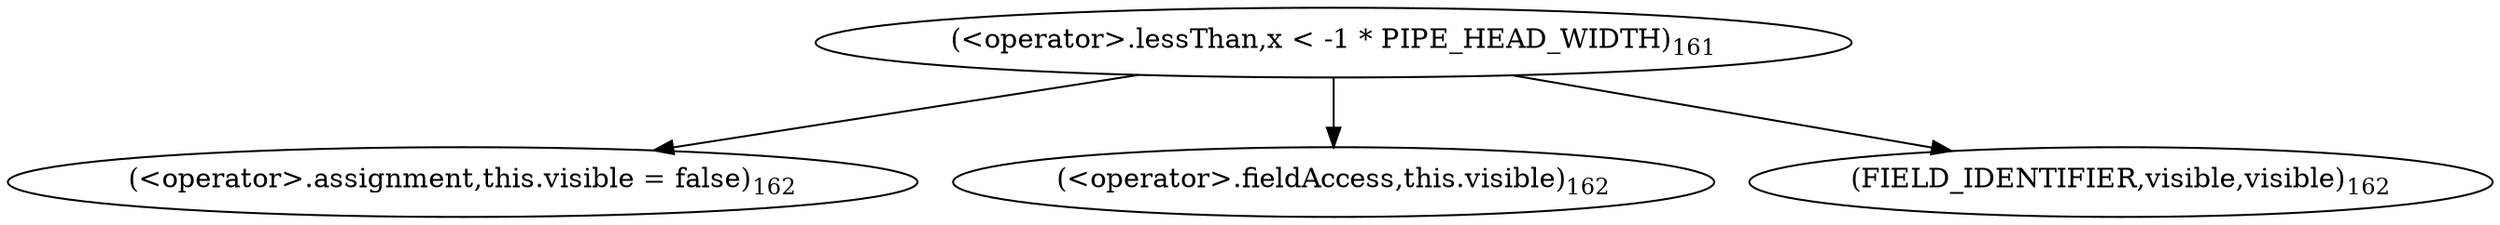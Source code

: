 digraph "movement" {  
"560" [label = <(&lt;operator&gt;.lessThan,x &lt; -1 * PIPE_HEAD_WIDTH)<SUB>161</SUB>> ]
"571" [label = <(&lt;operator&gt;.assignment,this.visible = false)<SUB>162</SUB>> ]
"572" [label = <(&lt;operator&gt;.fieldAccess,this.visible)<SUB>162</SUB>> ]
"574" [label = <(FIELD_IDENTIFIER,visible,visible)<SUB>162</SUB>> ]
  "560" -> "571" 
  "560" -> "572" 
  "560" -> "574" 
}
